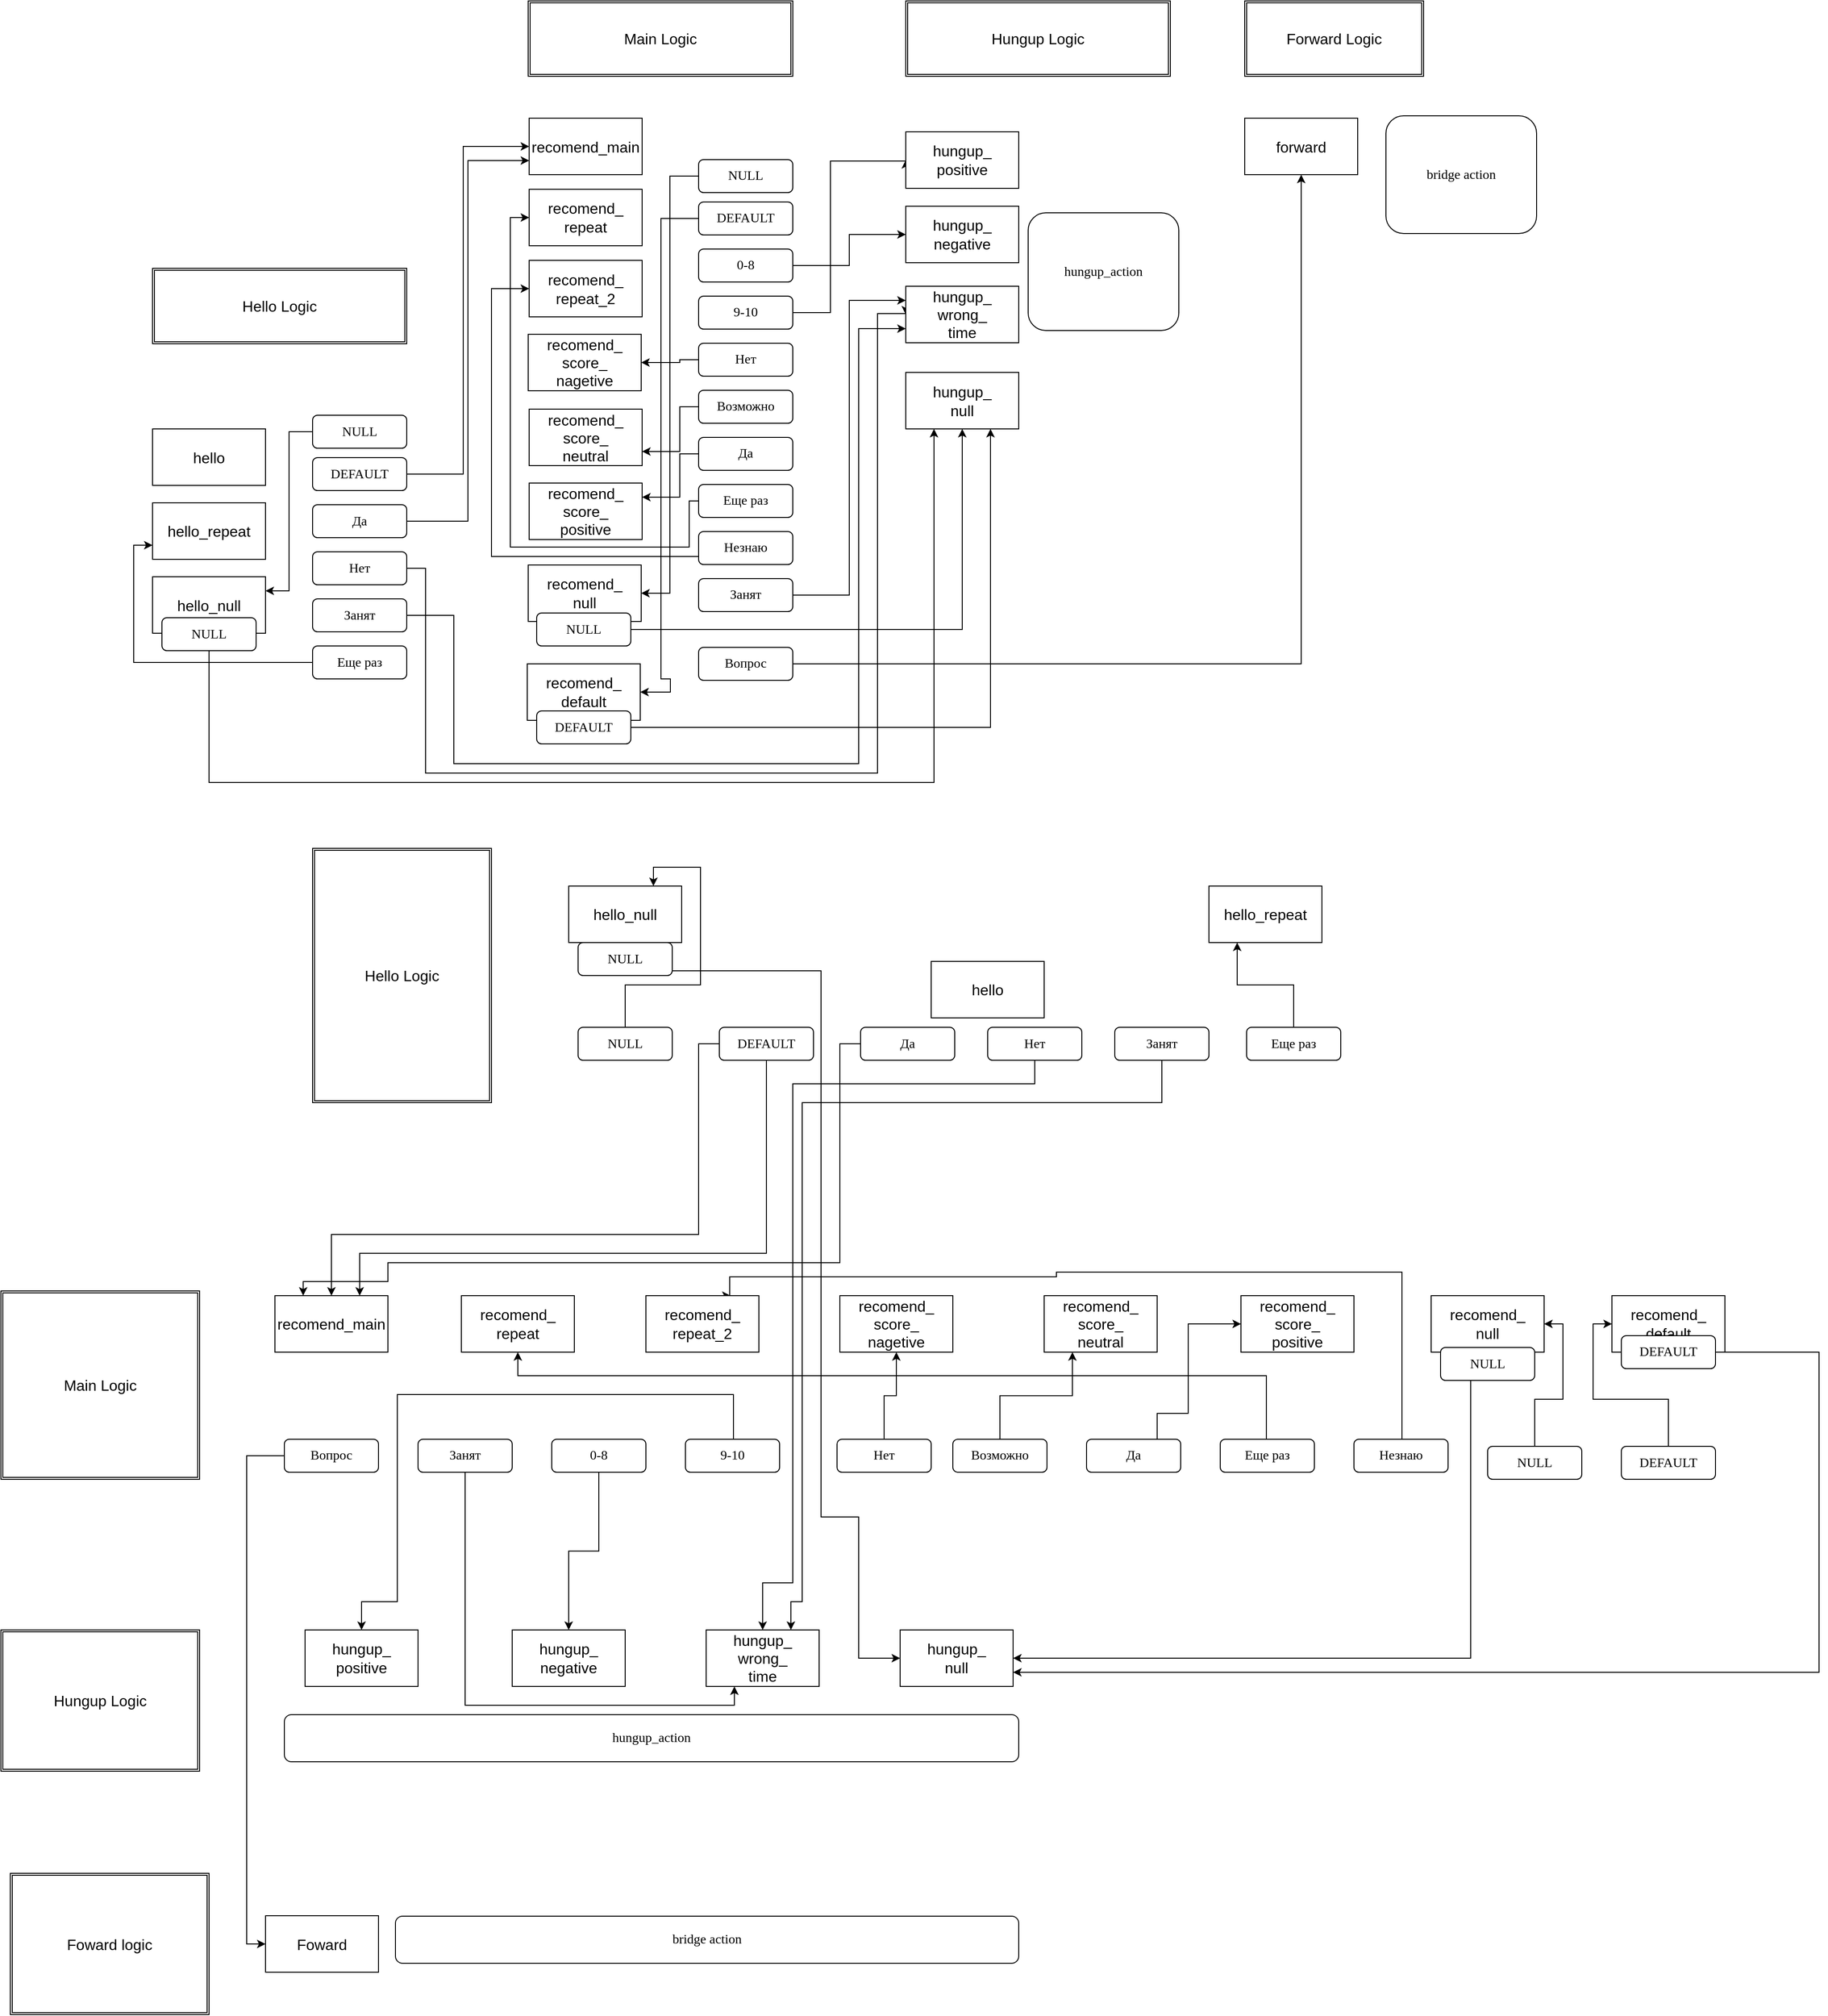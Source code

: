 <mxfile version="12.2.7" type="device" pages="1"><diagram name="Page-1" id="74e2e168-ea6b-b213-b513-2b3c1d86103e"><mxGraphModel dx="2031" dy="2719" grid="1" gridSize="10" guides="1" tooltips="1" connect="1" arrows="1" fold="1" page="1" pageScale="1" pageWidth="1100" pageHeight="850" background="#ffffff" math="0" shadow="0"><root><mxCell id="0"/><mxCell id="1" parent="0"/><mxCell id="jEgi8MQU51SQAzjIV6yo-262" style="edgeStyle=orthogonalEdgeStyle;rounded=0;orthogonalLoop=1;jettySize=auto;html=1;entryX=1;entryY=0.25;entryDx=0;entryDy=0;fontSize=16;" edge="1" parent="1" source="jEgi8MQU51SQAzjIV6yo-234" target="jEgi8MQU51SQAzjIV6yo-261"><mxGeometry relative="1" as="geometry"/></mxCell><mxCell id="jEgi8MQU51SQAzjIV6yo-234" value="&lt;font style=&quot;font-size: 14px&quot;&gt;NULL&lt;/font&gt;" style="rounded=1;whiteSpace=wrap;html=1;shadow=0;labelBackgroundColor=none;strokeWidth=1;fontFamily=Verdana;fontSize=8;align=center;" vertex="1" parent="1"><mxGeometry x="370" y="-1200" width="100" height="35" as="geometry"/></mxCell><mxCell id="jEgi8MQU51SQAzjIV6yo-281" style="edgeStyle=orthogonalEdgeStyle;rounded=0;orthogonalLoop=1;jettySize=auto;html=1;fontSize=16;entryX=0;entryY=0.75;entryDx=0;entryDy=0;" edge="1" parent="1" source="jEgi8MQU51SQAzjIV6yo-235" target="jEgi8MQU51SQAzjIV6yo-273"><mxGeometry relative="1" as="geometry"><mxPoint x="570" y="-1480" as="targetPoint"/></mxGeometry></mxCell><mxCell id="jEgi8MQU51SQAzjIV6yo-235" value="&lt;font style=&quot;font-size: 14px&quot;&gt;Да&lt;/font&gt;" style="rounded=1;whiteSpace=wrap;html=1;shadow=0;labelBackgroundColor=none;strokeWidth=1;fontFamily=Verdana;fontSize=8;align=center;" vertex="1" parent="1"><mxGeometry x="370" y="-1105" width="100" height="35" as="geometry"/></mxCell><mxCell id="jEgi8MQU51SQAzjIV6yo-293" style="edgeStyle=orthogonalEdgeStyle;rounded=0;orthogonalLoop=1;jettySize=auto;html=1;entryX=0;entryY=0.5;entryDx=0;entryDy=0;fontSize=16;exitX=1;exitY=0.5;exitDx=0;exitDy=0;" edge="1" parent="1" source="jEgi8MQU51SQAzjIV6yo-236" target="jEgi8MQU51SQAzjIV6yo-286"><mxGeometry relative="1" as="geometry"><Array as="points"><mxPoint x="490" y="-1038"/><mxPoint x="490" y="-820"/><mxPoint x="970" y="-820"/><mxPoint x="970" y="-1308"/></Array></mxGeometry></mxCell><mxCell id="jEgi8MQU51SQAzjIV6yo-236" value="&lt;font style=&quot;font-size: 14px&quot;&gt;Нет&lt;/font&gt;" style="rounded=1;whiteSpace=wrap;html=1;shadow=0;labelBackgroundColor=none;strokeWidth=1;fontFamily=Verdana;fontSize=8;align=center;" vertex="1" parent="1"><mxGeometry x="370" y="-1055" width="100" height="35" as="geometry"/></mxCell><mxCell id="jEgi8MQU51SQAzjIV6yo-295" style="edgeStyle=orthogonalEdgeStyle;rounded=0;orthogonalLoop=1;jettySize=auto;html=1;entryX=0;entryY=0.75;entryDx=0;entryDy=0;fontSize=16;exitX=1;exitY=0.5;exitDx=0;exitDy=0;" edge="1" parent="1" source="jEgi8MQU51SQAzjIV6yo-237" target="jEgi8MQU51SQAzjIV6yo-286"><mxGeometry relative="1" as="geometry"><Array as="points"><mxPoint x="520" y="-988"/><mxPoint x="520" y="-830"/><mxPoint x="950" y="-830"/><mxPoint x="950" y="-1292"/></Array></mxGeometry></mxCell><mxCell id="jEgi8MQU51SQAzjIV6yo-237" value="&lt;font style=&quot;font-size: 14px&quot;&gt;Занят&lt;/font&gt;" style="rounded=1;whiteSpace=wrap;html=1;shadow=0;labelBackgroundColor=none;strokeWidth=1;fontFamily=Verdana;fontSize=8;align=center;" vertex="1" parent="1"><mxGeometry x="370" y="-1005" width="100" height="35" as="geometry"/></mxCell><mxCell id="jEgi8MQU51SQAzjIV6yo-265" style="edgeStyle=orthogonalEdgeStyle;rounded=0;orthogonalLoop=1;jettySize=auto;html=1;entryX=0;entryY=0.75;entryDx=0;entryDy=0;fontSize=16;" edge="1" parent="1" source="jEgi8MQU51SQAzjIV6yo-238" target="jEgi8MQU51SQAzjIV6yo-260"><mxGeometry relative="1" as="geometry"/></mxCell><mxCell id="jEgi8MQU51SQAzjIV6yo-238" value="&lt;font style=&quot;font-size: 14px&quot;&gt;Еще раз&lt;/font&gt;" style="rounded=1;whiteSpace=wrap;html=1;shadow=0;labelBackgroundColor=none;strokeWidth=1;fontFamily=Verdana;fontSize=8;align=center;" vertex="1" parent="1"><mxGeometry x="370" y="-955" width="100" height="35" as="geometry"/></mxCell><mxCell id="jEgi8MQU51SQAzjIV6yo-280" style="edgeStyle=orthogonalEdgeStyle;rounded=0;orthogonalLoop=1;jettySize=auto;html=1;entryX=0;entryY=0.5;entryDx=0;entryDy=0;fontSize=16;" edge="1" parent="1" source="jEgi8MQU51SQAzjIV6yo-239" target="jEgi8MQU51SQAzjIV6yo-273"><mxGeometry relative="1" as="geometry"><Array as="points"><mxPoint x="530" y="-1138"/><mxPoint x="530" y="-1486"/></Array></mxGeometry></mxCell><mxCell id="jEgi8MQU51SQAzjIV6yo-239" value="&lt;font style=&quot;font-size: 14px&quot;&gt;DEFAULT&lt;/font&gt;" style="rounded=1;whiteSpace=wrap;html=1;shadow=0;labelBackgroundColor=none;strokeWidth=1;fontFamily=Verdana;fontSize=8;align=center;" vertex="1" parent="1"><mxGeometry x="370" y="-1155" width="100" height="35" as="geometry"/></mxCell><mxCell id="jEgi8MQU51SQAzjIV6yo-279" style="edgeStyle=orthogonalEdgeStyle;rounded=0;orthogonalLoop=1;jettySize=auto;html=1;entryX=1;entryY=0.5;entryDx=0;entryDy=0;fontSize=16;" edge="1" parent="1" source="jEgi8MQU51SQAzjIV6yo-240" target="jEgi8MQU51SQAzjIV6yo-269"><mxGeometry relative="1" as="geometry"/></mxCell><mxCell id="jEgi8MQU51SQAzjIV6yo-240" value="&lt;font style=&quot;font-size: 14px&quot;&gt;NULL&lt;/font&gt;" style="rounded=1;whiteSpace=wrap;html=1;shadow=0;labelBackgroundColor=none;strokeWidth=1;fontFamily=Verdana;fontSize=8;align=center;" vertex="1" parent="1"><mxGeometry x="780" y="-1471.5" width="100" height="35" as="geometry"/></mxCell><mxCell id="jEgi8MQU51SQAzjIV6yo-298" style="edgeStyle=orthogonalEdgeStyle;rounded=0;orthogonalLoop=1;jettySize=auto;html=1;entryX=1;entryY=0.5;entryDx=0;entryDy=0;fontSize=16;" edge="1" parent="1" source="jEgi8MQU51SQAzjIV6yo-241" target="jEgi8MQU51SQAzjIV6yo-275"><mxGeometry relative="1" as="geometry"><Array as="points"><mxPoint x="740" y="-1409"/><mxPoint x="740" y="-920"/><mxPoint x="750" y="-920"/><mxPoint x="750" y="-906"/></Array></mxGeometry></mxCell><mxCell id="jEgi8MQU51SQAzjIV6yo-241" value="&lt;font style=&quot;font-size: 14px&quot;&gt;DEFAULT&lt;/font&gt;" style="rounded=1;whiteSpace=wrap;html=1;shadow=0;labelBackgroundColor=none;strokeWidth=1;fontFamily=Verdana;fontSize=8;align=center;" vertex="1" parent="1"><mxGeometry x="780" y="-1426.5" width="100" height="35" as="geometry"/></mxCell><mxCell id="jEgi8MQU51SQAzjIV6yo-301" style="edgeStyle=orthogonalEdgeStyle;rounded=0;orthogonalLoop=1;jettySize=auto;html=1;entryX=0;entryY=0.5;entryDx=0;entryDy=0;fontSize=16;" edge="1" parent="1" source="jEgi8MQU51SQAzjIV6yo-242" target="jEgi8MQU51SQAzjIV6yo-285"><mxGeometry relative="1" as="geometry"/></mxCell><mxCell id="jEgi8MQU51SQAzjIV6yo-242" value="&lt;font style=&quot;font-size: 14px&quot;&gt;0-8&lt;/font&gt;" style="rounded=1;whiteSpace=wrap;html=1;shadow=0;labelBackgroundColor=none;strokeWidth=1;fontFamily=Verdana;fontSize=8;align=center;" vertex="1" parent="1"><mxGeometry x="780" y="-1376.5" width="100" height="35" as="geometry"/></mxCell><mxCell id="jEgi8MQU51SQAzjIV6yo-302" style="edgeStyle=orthogonalEdgeStyle;rounded=0;orthogonalLoop=1;jettySize=auto;html=1;entryX=0;entryY=0.5;entryDx=0;entryDy=0;fontSize=16;" edge="1" parent="1" source="jEgi8MQU51SQAzjIV6yo-243" target="jEgi8MQU51SQAzjIV6yo-284"><mxGeometry relative="1" as="geometry"><Array as="points"><mxPoint x="920" y="-1309"/><mxPoint x="920" y="-1470"/></Array></mxGeometry></mxCell><mxCell id="jEgi8MQU51SQAzjIV6yo-243" value="&lt;font style=&quot;font-size: 14px&quot;&gt;9-10&lt;/font&gt;" style="rounded=1;whiteSpace=wrap;html=1;shadow=0;labelBackgroundColor=none;strokeWidth=1;fontFamily=Verdana;fontSize=8;align=center;" vertex="1" parent="1"><mxGeometry x="780" y="-1326.5" width="100" height="35" as="geometry"/></mxCell><mxCell id="jEgi8MQU51SQAzjIV6yo-303" style="edgeStyle=orthogonalEdgeStyle;rounded=0;orthogonalLoop=1;jettySize=auto;html=1;entryX=1;entryY=0.5;entryDx=0;entryDy=0;fontSize=16;" edge="1" parent="1" source="jEgi8MQU51SQAzjIV6yo-244" target="jEgi8MQU51SQAzjIV6yo-266"><mxGeometry relative="1" as="geometry"><Array as="points"><mxPoint x="760" y="-1259"/><mxPoint x="760" y="-1256"/></Array></mxGeometry></mxCell><mxCell id="jEgi8MQU51SQAzjIV6yo-244" value="&lt;span style=&quot;font-size: 14px&quot;&gt;Нет&lt;/span&gt;" style="rounded=1;whiteSpace=wrap;html=1;shadow=0;labelBackgroundColor=none;strokeWidth=1;fontFamily=Verdana;fontSize=8;align=center;" vertex="1" parent="1"><mxGeometry x="780" y="-1276.5" width="100" height="35" as="geometry"/></mxCell><mxCell id="jEgi8MQU51SQAzjIV6yo-304" style="edgeStyle=orthogonalEdgeStyle;rounded=0;orthogonalLoop=1;jettySize=auto;html=1;entryX=1;entryY=0.75;entryDx=0;entryDy=0;fontSize=16;" edge="1" parent="1" source="jEgi8MQU51SQAzjIV6yo-245" target="jEgi8MQU51SQAzjIV6yo-267"><mxGeometry relative="1" as="geometry"><Array as="points"><mxPoint x="760" y="-1209"/><mxPoint x="760" y="-1162"/></Array></mxGeometry></mxCell><mxCell id="jEgi8MQU51SQAzjIV6yo-245" value="&lt;font style=&quot;font-size: 14px&quot;&gt;Возможно&lt;/font&gt;" style="rounded=1;whiteSpace=wrap;html=1;shadow=0;labelBackgroundColor=none;strokeWidth=1;fontFamily=Verdana;fontSize=8;align=center;" vertex="1" parent="1"><mxGeometry x="780" y="-1226.5" width="100" height="35" as="geometry"/></mxCell><mxCell id="jEgi8MQU51SQAzjIV6yo-305" style="edgeStyle=orthogonalEdgeStyle;rounded=0;orthogonalLoop=1;jettySize=auto;html=1;entryX=1;entryY=0.25;entryDx=0;entryDy=0;fontSize=16;" edge="1" parent="1" source="jEgi8MQU51SQAzjIV6yo-246" target="jEgi8MQU51SQAzjIV6yo-268"><mxGeometry relative="1" as="geometry"><Array as="points"><mxPoint x="760" y="-1159"/><mxPoint x="760" y="-1113"/></Array></mxGeometry></mxCell><mxCell id="jEgi8MQU51SQAzjIV6yo-246" value="&lt;span style=&quot;font-size: 14px&quot;&gt;Да&lt;/span&gt;" style="rounded=1;whiteSpace=wrap;html=1;shadow=0;labelBackgroundColor=none;strokeWidth=1;fontFamily=Verdana;fontSize=8;align=center;" vertex="1" parent="1"><mxGeometry x="780" y="-1176.5" width="100" height="35" as="geometry"/></mxCell><mxCell id="jEgi8MQU51SQAzjIV6yo-306" style="edgeStyle=orthogonalEdgeStyle;rounded=0;orthogonalLoop=1;jettySize=auto;html=1;entryX=0;entryY=0.5;entryDx=0;entryDy=0;fontSize=16;exitX=0;exitY=0.5;exitDx=0;exitDy=0;" edge="1" parent="1" source="jEgi8MQU51SQAzjIV6yo-247" target="jEgi8MQU51SQAzjIV6yo-272"><mxGeometry relative="1" as="geometry"><Array as="points"><mxPoint x="770" y="-1109"/><mxPoint x="770" y="-1060"/><mxPoint x="580" y="-1060"/><mxPoint x="580" y="-1410"/></Array></mxGeometry></mxCell><mxCell id="jEgi8MQU51SQAzjIV6yo-247" value="&lt;span style=&quot;font-size: 14px&quot;&gt;Еще раз&lt;/span&gt;" style="rounded=1;whiteSpace=wrap;html=1;shadow=0;labelBackgroundColor=none;strokeWidth=1;fontFamily=Verdana;fontSize=8;align=center;" vertex="1" parent="1"><mxGeometry x="780" y="-1126.5" width="100" height="35" as="geometry"/></mxCell><mxCell id="jEgi8MQU51SQAzjIV6yo-307" style="edgeStyle=orthogonalEdgeStyle;rounded=0;orthogonalLoop=1;jettySize=auto;html=1;entryX=0;entryY=0.5;entryDx=0;entryDy=0;fontSize=16;" edge="1" parent="1" source="jEgi8MQU51SQAzjIV6yo-248" target="jEgi8MQU51SQAzjIV6yo-271"><mxGeometry relative="1" as="geometry"><Array as="points"><mxPoint x="560" y="-1050"/><mxPoint x="560" y="-1335"/></Array></mxGeometry></mxCell><mxCell id="jEgi8MQU51SQAzjIV6yo-248" value="&lt;font style=&quot;font-size: 14px&quot;&gt;Незнаю&lt;/font&gt;" style="rounded=1;whiteSpace=wrap;html=1;shadow=0;labelBackgroundColor=none;strokeWidth=1;fontFamily=Verdana;fontSize=8;align=center;" vertex="1" parent="1"><mxGeometry x="780" y="-1076.5" width="100" height="35" as="geometry"/></mxCell><mxCell id="jEgi8MQU51SQAzjIV6yo-308" style="edgeStyle=orthogonalEdgeStyle;rounded=0;orthogonalLoop=1;jettySize=auto;html=1;entryX=0;entryY=0.25;entryDx=0;entryDy=0;fontSize=16;" edge="1" parent="1" source="jEgi8MQU51SQAzjIV6yo-249" target="jEgi8MQU51SQAzjIV6yo-286"><mxGeometry relative="1" as="geometry"><Array as="points"><mxPoint x="940" y="-1009"/><mxPoint x="940" y="-1322"/></Array></mxGeometry></mxCell><mxCell id="jEgi8MQU51SQAzjIV6yo-249" value="&lt;font style=&quot;font-size: 14px&quot;&gt;Занят&lt;/font&gt;" style="rounded=1;whiteSpace=wrap;html=1;shadow=0;labelBackgroundColor=none;strokeWidth=1;fontFamily=Verdana;fontSize=8;align=center;" vertex="1" parent="1"><mxGeometry x="780" y="-1026.5" width="100" height="35" as="geometry"/></mxCell><mxCell id="jEgi8MQU51SQAzjIV6yo-309" style="edgeStyle=orthogonalEdgeStyle;rounded=0;orthogonalLoop=1;jettySize=auto;html=1;entryX=0.5;entryY=1;entryDx=0;entryDy=0;fontSize=16;" edge="1" parent="1" source="jEgi8MQU51SQAzjIV6yo-250" target="jEgi8MQU51SQAzjIV6yo-289"><mxGeometry relative="1" as="geometry"/></mxCell><mxCell id="jEgi8MQU51SQAzjIV6yo-250" value="&lt;font style=&quot;font-size: 14px&quot;&gt;Вопрос&lt;/font&gt;" style="rounded=1;whiteSpace=wrap;html=1;shadow=0;labelBackgroundColor=none;strokeWidth=1;fontFamily=Verdana;fontSize=8;align=center;" vertex="1" parent="1"><mxGeometry x="780" y="-953.5" width="100" height="35" as="geometry"/></mxCell><mxCell id="jEgi8MQU51SQAzjIV6yo-258" value="Hello Logic" style="shape=ext;double=1;rounded=0;whiteSpace=wrap;html=1;fontSize=16;" vertex="1" parent="1"><mxGeometry x="200" y="-1356" width="270" height="80" as="geometry"/></mxCell><mxCell id="jEgi8MQU51SQAzjIV6yo-259" value="hello" style="rounded=0;whiteSpace=wrap;html=1;fontSize=16;" vertex="1" parent="1"><mxGeometry x="200" y="-1185.5" width="120" height="60" as="geometry"/></mxCell><mxCell id="jEgi8MQU51SQAzjIV6yo-260" value="hello_repeat" style="rounded=0;whiteSpace=wrap;html=1;fontSize=16;" vertex="1" parent="1"><mxGeometry x="200" y="-1107" width="120" height="60" as="geometry"/></mxCell><mxCell id="jEgi8MQU51SQAzjIV6yo-261" value="hello_null" style="rounded=0;whiteSpace=wrap;html=1;fontSize=16;" vertex="1" parent="1"><mxGeometry x="200" y="-1028.5" width="120" height="60" as="geometry"/></mxCell><mxCell id="jEgi8MQU51SQAzjIV6yo-266" value="recomend_&lt;br&gt;score_&lt;br&gt;nagetive" style="rounded=0;whiteSpace=wrap;html=1;fontSize=16;" vertex="1" parent="1"><mxGeometry x="599" y="-1286" width="120" height="60" as="geometry"/></mxCell><mxCell id="jEgi8MQU51SQAzjIV6yo-267" value="recomend_&lt;br&gt;score_&lt;br&gt;neutral" style="rounded=0;whiteSpace=wrap;html=1;fontSize=16;" vertex="1" parent="1"><mxGeometry x="600" y="-1206.5" width="120" height="60" as="geometry"/></mxCell><mxCell id="jEgi8MQU51SQAzjIV6yo-268" value="recomend_&lt;br&gt;score_&lt;br&gt;positive" style="rounded=0;whiteSpace=wrap;html=1;fontSize=16;" vertex="1" parent="1"><mxGeometry x="600" y="-1128" width="120" height="60" as="geometry"/></mxCell><mxCell id="jEgi8MQU51SQAzjIV6yo-269" value="recomend_&lt;br&gt;null" style="rounded=0;whiteSpace=wrap;html=1;fontSize=16;" vertex="1" parent="1"><mxGeometry x="599" y="-1041" width="120" height="60" as="geometry"/></mxCell><mxCell id="jEgi8MQU51SQAzjIV6yo-271" value="recomend_&lt;br&gt;repeat_2&lt;br&gt;" style="rounded=0;whiteSpace=wrap;html=1;fontSize=16;" vertex="1" parent="1"><mxGeometry x="600" y="-1364.5" width="120" height="60" as="geometry"/></mxCell><mxCell id="jEgi8MQU51SQAzjIV6yo-272" value="recomend_&lt;br&gt;repeat" style="rounded=0;whiteSpace=wrap;html=1;fontSize=16;" vertex="1" parent="1"><mxGeometry x="600" y="-1440" width="120" height="60" as="geometry"/></mxCell><mxCell id="jEgi8MQU51SQAzjIV6yo-273" value="recomend_main" style="rounded=0;whiteSpace=wrap;html=1;fontSize=16;" vertex="1" parent="1"><mxGeometry x="600" y="-1515.5" width="120" height="60" as="geometry"/></mxCell><mxCell id="jEgi8MQU51SQAzjIV6yo-275" value="recomend_&lt;br&gt;default" style="rounded=0;whiteSpace=wrap;html=1;fontSize=16;" vertex="1" parent="1"><mxGeometry x="598" y="-936" width="120" height="60" as="geometry"/></mxCell><mxCell id="jEgi8MQU51SQAzjIV6yo-276" value="Main Logic" style="shape=ext;double=1;rounded=0;whiteSpace=wrap;html=1;fontSize=16;" vertex="1" parent="1"><mxGeometry x="599" y="-1640" width="281" height="80" as="geometry"/></mxCell><mxCell id="jEgi8MQU51SQAzjIV6yo-292" style="edgeStyle=orthogonalEdgeStyle;rounded=0;orthogonalLoop=1;jettySize=auto;html=1;entryX=0.25;entryY=1;entryDx=0;entryDy=0;fontSize=16;" edge="1" parent="1" source="jEgi8MQU51SQAzjIV6yo-277" target="jEgi8MQU51SQAzjIV6yo-287"><mxGeometry relative="1" as="geometry"><Array as="points"><mxPoint x="260" y="-810"/><mxPoint x="1030" y="-810"/></Array></mxGeometry></mxCell><mxCell id="jEgi8MQU51SQAzjIV6yo-277" value="&lt;font style=&quot;font-size: 14px&quot;&gt;NULL&lt;/font&gt;" style="rounded=1;whiteSpace=wrap;html=1;shadow=0;labelBackgroundColor=none;strokeWidth=1;fontFamily=Verdana;fontSize=8;align=center;" vertex="1" parent="1"><mxGeometry x="210" y="-985" width="100" height="35" as="geometry"/></mxCell><mxCell id="jEgi8MQU51SQAzjIV6yo-283" value="Hungup Logic" style="shape=ext;double=1;rounded=0;whiteSpace=wrap;html=1;fontSize=16;" vertex="1" parent="1"><mxGeometry x="1000" y="-1640" width="281" height="80" as="geometry"/></mxCell><mxCell id="jEgi8MQU51SQAzjIV6yo-284" value="hungup_&lt;br&gt;positive" style="rounded=0;whiteSpace=wrap;html=1;fontSize=16;" vertex="1" parent="1"><mxGeometry x="1000" y="-1501" width="120" height="60" as="geometry"/></mxCell><mxCell id="jEgi8MQU51SQAzjIV6yo-285" value="hungup_&lt;br&gt;negative" style="rounded=0;whiteSpace=wrap;html=1;fontSize=16;" vertex="1" parent="1"><mxGeometry x="1000" y="-1422" width="120" height="60" as="geometry"/></mxCell><mxCell id="jEgi8MQU51SQAzjIV6yo-286" value="hungup_&lt;br&gt;wrong_&lt;br&gt;time" style="rounded=0;whiteSpace=wrap;html=1;fontSize=16;" vertex="1" parent="1"><mxGeometry x="1000" y="-1337" width="120" height="60" as="geometry"/></mxCell><mxCell id="jEgi8MQU51SQAzjIV6yo-287" value="hungup_&lt;br&gt;null" style="rounded=0;whiteSpace=wrap;html=1;fontSize=16;" vertex="1" parent="1"><mxGeometry x="1000" y="-1245.5" width="120" height="60" as="geometry"/></mxCell><mxCell id="jEgi8MQU51SQAzjIV6yo-288" value="Forward Logic" style="shape=ext;double=1;rounded=0;whiteSpace=wrap;html=1;fontSize=16;" vertex="1" parent="1"><mxGeometry x="1360" y="-1640" width="190" height="80" as="geometry"/></mxCell><mxCell id="jEgi8MQU51SQAzjIV6yo-289" value="forward" style="rounded=0;whiteSpace=wrap;html=1;fontSize=16;" vertex="1" parent="1"><mxGeometry x="1360" y="-1515.5" width="120" height="60" as="geometry"/></mxCell><mxCell id="jEgi8MQU51SQAzjIV6yo-290" value="&lt;span style=&quot;font-size: 14px&quot;&gt;hungup_action&lt;/span&gt;" style="rounded=1;whiteSpace=wrap;html=1;shadow=0;labelBackgroundColor=none;strokeWidth=1;fontFamily=Verdana;fontSize=8;align=center;" vertex="1" parent="1"><mxGeometry x="1130" y="-1415" width="160" height="125" as="geometry"/></mxCell><mxCell id="jEgi8MQU51SQAzjIV6yo-291" value="&lt;span style=&quot;font-size: 14px&quot;&gt;bridge action&lt;/span&gt;" style="rounded=1;whiteSpace=wrap;html=1;shadow=0;labelBackgroundColor=none;strokeWidth=1;fontFamily=Verdana;fontSize=8;align=center;" vertex="1" parent="1"><mxGeometry x="1510" y="-1518" width="160" height="125" as="geometry"/></mxCell><mxCell id="jEgi8MQU51SQAzjIV6yo-297" style="edgeStyle=orthogonalEdgeStyle;rounded=0;orthogonalLoop=1;jettySize=auto;html=1;entryX=0.5;entryY=1;entryDx=0;entryDy=0;fontSize=16;" edge="1" parent="1" source="jEgi8MQU51SQAzjIV6yo-296" target="jEgi8MQU51SQAzjIV6yo-287"><mxGeometry relative="1" as="geometry"/></mxCell><mxCell id="jEgi8MQU51SQAzjIV6yo-296" value="&lt;font style=&quot;font-size: 14px&quot;&gt;NULL&lt;/font&gt;" style="rounded=1;whiteSpace=wrap;html=1;shadow=0;labelBackgroundColor=none;strokeWidth=1;fontFamily=Verdana;fontSize=8;align=center;" vertex="1" parent="1"><mxGeometry x="608" y="-990" width="100" height="35" as="geometry"/></mxCell><mxCell id="jEgi8MQU51SQAzjIV6yo-300" style="edgeStyle=orthogonalEdgeStyle;rounded=0;orthogonalLoop=1;jettySize=auto;html=1;entryX=0.75;entryY=1;entryDx=0;entryDy=0;fontSize=16;" edge="1" parent="1" source="jEgi8MQU51SQAzjIV6yo-299" target="jEgi8MQU51SQAzjIV6yo-287"><mxGeometry relative="1" as="geometry"/></mxCell><mxCell id="jEgi8MQU51SQAzjIV6yo-299" value="&lt;font style=&quot;font-size: 14px&quot;&gt;DEFAULT&lt;/font&gt;" style="rounded=1;whiteSpace=wrap;html=1;shadow=0;labelBackgroundColor=none;strokeWidth=1;fontFamily=Verdana;fontSize=8;align=center;" vertex="1" parent="1"><mxGeometry x="608" y="-886" width="100" height="35" as="geometry"/></mxCell><mxCell id="jEgi8MQU51SQAzjIV6yo-310" value="Hello Logic" style="shape=ext;double=1;rounded=0;whiteSpace=wrap;html=1;fontSize=16;" vertex="1" parent="1"><mxGeometry x="370" y="-740" width="190" height="270" as="geometry"/></mxCell><mxCell id="jEgi8MQU51SQAzjIV6yo-337" style="edgeStyle=orthogonalEdgeStyle;rounded=0;orthogonalLoop=1;jettySize=auto;html=1;entryX=0.75;entryY=0;entryDx=0;entryDy=0;fontSize=16;" edge="1" parent="1" source="jEgi8MQU51SQAzjIV6yo-311" target="jEgi8MQU51SQAzjIV6yo-321"><mxGeometry relative="1" as="geometry"/></mxCell><mxCell id="jEgi8MQU51SQAzjIV6yo-311" value="&lt;font style=&quot;font-size: 14px&quot;&gt;NULL&lt;/font&gt;" style="rounded=1;whiteSpace=wrap;html=1;shadow=0;labelBackgroundColor=none;strokeWidth=1;fontFamily=Verdana;fontSize=8;align=center;" vertex="1" parent="1"><mxGeometry x="652" y="-550" width="100" height="35" as="geometry"/></mxCell><mxCell id="jEgi8MQU51SQAzjIV6yo-358" style="edgeStyle=orthogonalEdgeStyle;rounded=0;orthogonalLoop=1;jettySize=auto;html=1;entryX=0.25;entryY=0;entryDx=0;entryDy=0;fontSize=16;" edge="1" parent="1" source="jEgi8MQU51SQAzjIV6yo-312" target="jEgi8MQU51SQAzjIV6yo-344"><mxGeometry relative="1" as="geometry"><Array as="points"><mxPoint x="930" y="-533"/><mxPoint x="930" y="-300"/><mxPoint x="450" y="-300"/><mxPoint x="450" y="-280"/><mxPoint x="360" y="-280"/></Array></mxGeometry></mxCell><mxCell id="jEgi8MQU51SQAzjIV6yo-312" value="&lt;font style=&quot;font-size: 14px&quot;&gt;Да&lt;/font&gt;" style="rounded=1;whiteSpace=wrap;html=1;shadow=0;labelBackgroundColor=none;strokeWidth=1;fontFamily=Verdana;fontSize=8;align=center;" vertex="1" parent="1"><mxGeometry x="952" y="-550" width="100" height="35" as="geometry"/></mxCell><mxCell id="jEgi8MQU51SQAzjIV6yo-359" style="edgeStyle=orthogonalEdgeStyle;rounded=0;orthogonalLoop=1;jettySize=auto;html=1;entryX=0.5;entryY=0;entryDx=0;entryDy=0;fontSize=16;" edge="1" parent="1" source="jEgi8MQU51SQAzjIV6yo-313" target="jEgi8MQU51SQAzjIV6yo-354"><mxGeometry relative="1" as="geometry"><Array as="points"><mxPoint x="1137" y="-490"/><mxPoint x="880" y="-490"/><mxPoint x="880" y="40"/><mxPoint x="848" y="40"/></Array></mxGeometry></mxCell><mxCell id="jEgi8MQU51SQAzjIV6yo-313" value="&lt;font style=&quot;font-size: 14px&quot;&gt;Нет&lt;/font&gt;" style="rounded=1;whiteSpace=wrap;html=1;shadow=0;labelBackgroundColor=none;strokeWidth=1;fontFamily=Verdana;fontSize=8;align=center;" vertex="1" parent="1"><mxGeometry x="1087" y="-550" width="100" height="35" as="geometry"/></mxCell><mxCell id="jEgi8MQU51SQAzjIV6yo-360" style="edgeStyle=orthogonalEdgeStyle;rounded=0;orthogonalLoop=1;jettySize=auto;html=1;entryX=0.75;entryY=0;entryDx=0;entryDy=0;fontSize=16;" edge="1" parent="1" source="jEgi8MQU51SQAzjIV6yo-314" target="jEgi8MQU51SQAzjIV6yo-354"><mxGeometry relative="1" as="geometry"><Array as="points"><mxPoint x="1272" y="-470"/><mxPoint x="890" y="-470"/><mxPoint x="890" y="60"/><mxPoint x="878" y="60"/></Array></mxGeometry></mxCell><mxCell id="jEgi8MQU51SQAzjIV6yo-314" value="&lt;font style=&quot;font-size: 14px&quot;&gt;Занят&lt;/font&gt;" style="rounded=1;whiteSpace=wrap;html=1;shadow=0;labelBackgroundColor=none;strokeWidth=1;fontFamily=Verdana;fontSize=8;align=center;" vertex="1" parent="1"><mxGeometry x="1222" y="-550" width="100" height="35" as="geometry"/></mxCell><mxCell id="jEgi8MQU51SQAzjIV6yo-361" style="edgeStyle=orthogonalEdgeStyle;rounded=0;orthogonalLoop=1;jettySize=auto;html=1;entryX=0.25;entryY=1;entryDx=0;entryDy=0;fontSize=16;" edge="1" parent="1" source="jEgi8MQU51SQAzjIV6yo-315" target="jEgi8MQU51SQAzjIV6yo-320"><mxGeometry relative="1" as="geometry"/></mxCell><mxCell id="jEgi8MQU51SQAzjIV6yo-315" value="&lt;font style=&quot;font-size: 14px&quot;&gt;Еще раз&lt;/font&gt;" style="rounded=1;whiteSpace=wrap;html=1;shadow=0;labelBackgroundColor=none;strokeWidth=1;fontFamily=Verdana;fontSize=8;align=center;" vertex="1" parent="1"><mxGeometry x="1362" y="-550" width="100" height="35" as="geometry"/></mxCell><mxCell id="jEgi8MQU51SQAzjIV6yo-349" style="edgeStyle=orthogonalEdgeStyle;rounded=0;orthogonalLoop=1;jettySize=auto;html=1;entryX=0.5;entryY=0;entryDx=0;entryDy=0;fontSize=16;" edge="1" parent="1" source="jEgi8MQU51SQAzjIV6yo-316" target="jEgi8MQU51SQAzjIV6yo-344"><mxGeometry relative="1" as="geometry"><Array as="points"><mxPoint x="780" y="-533"/><mxPoint x="780" y="-330"/><mxPoint x="390" y="-330"/></Array></mxGeometry></mxCell><mxCell id="jEgi8MQU51SQAzjIV6yo-350" style="edgeStyle=orthogonalEdgeStyle;rounded=0;orthogonalLoop=1;jettySize=auto;html=1;entryX=0.75;entryY=0;entryDx=0;entryDy=0;fontSize=16;" edge="1" parent="1" source="jEgi8MQU51SQAzjIV6yo-316" target="jEgi8MQU51SQAzjIV6yo-344"><mxGeometry relative="1" as="geometry"><Array as="points"><mxPoint x="852" y="-310"/><mxPoint x="420" y="-310"/></Array></mxGeometry></mxCell><mxCell id="jEgi8MQU51SQAzjIV6yo-316" value="&lt;font style=&quot;font-size: 14px&quot;&gt;DEFAULT&lt;/font&gt;" style="rounded=1;whiteSpace=wrap;html=1;shadow=0;labelBackgroundColor=none;strokeWidth=1;fontFamily=Verdana;fontSize=8;align=center;" vertex="1" parent="1"><mxGeometry x="802" y="-550" width="100" height="35" as="geometry"/></mxCell><mxCell id="jEgi8MQU51SQAzjIV6yo-319" value="hello" style="rounded=0;whiteSpace=wrap;html=1;fontSize=16;" vertex="1" parent="1"><mxGeometry x="1027" y="-620" width="120" height="60" as="geometry"/></mxCell><mxCell id="jEgi8MQU51SQAzjIV6yo-320" value="hello_repeat" style="rounded=0;whiteSpace=wrap;html=1;fontSize=16;" vertex="1" parent="1"><mxGeometry x="1322" y="-700" width="120" height="60" as="geometry"/></mxCell><mxCell id="jEgi8MQU51SQAzjIV6yo-321" value="hello_null" style="rounded=0;whiteSpace=wrap;html=1;fontSize=16;" vertex="1" parent="1"><mxGeometry x="642" y="-700" width="120" height="60" as="geometry"/></mxCell><mxCell id="jEgi8MQU51SQAzjIV6yo-357" style="edgeStyle=orthogonalEdgeStyle;rounded=0;orthogonalLoop=1;jettySize=auto;html=1;fontSize=16;" edge="1" parent="1" source="jEgi8MQU51SQAzjIV6yo-322" target="jEgi8MQU51SQAzjIV6yo-355"><mxGeometry relative="1" as="geometry"><Array as="points"><mxPoint x="910" y="-610"/><mxPoint x="910" y="-30"/><mxPoint x="950" y="-30"/><mxPoint x="950" y="120"/></Array></mxGeometry></mxCell><mxCell id="jEgi8MQU51SQAzjIV6yo-322" value="&lt;font style=&quot;font-size: 14px&quot;&gt;NULL&lt;/font&gt;" style="rounded=1;whiteSpace=wrap;html=1;shadow=0;labelBackgroundColor=none;strokeWidth=1;fontFamily=Verdana;fontSize=8;align=center;" vertex="1" parent="1"><mxGeometry x="652" y="-640" width="100" height="35" as="geometry"/></mxCell><mxCell id="jEgi8MQU51SQAzjIV6yo-374" style="edgeStyle=orthogonalEdgeStyle;rounded=0;orthogonalLoop=1;jettySize=auto;html=1;entryX=0;entryY=0.5;entryDx=0;entryDy=0;fontSize=16;" edge="1" parent="1" source="jEgi8MQU51SQAzjIV6yo-324" target="jEgi8MQU51SQAzjIV6yo-345"><mxGeometry relative="1" as="geometry"/></mxCell><mxCell id="jEgi8MQU51SQAzjIV6yo-324" value="&lt;font style=&quot;font-size: 14px&quot;&gt;DEFAULT&lt;/font&gt;" style="rounded=1;whiteSpace=wrap;html=1;shadow=0;labelBackgroundColor=none;strokeWidth=1;fontFamily=Verdana;fontSize=8;align=center;" vertex="1" parent="1"><mxGeometry x="1760" y="-105" width="100" height="35" as="geometry"/></mxCell><mxCell id="jEgi8MQU51SQAzjIV6yo-379" style="edgeStyle=orthogonalEdgeStyle;rounded=0;orthogonalLoop=1;jettySize=auto;html=1;fontSize=16;" edge="1" parent="1" source="jEgi8MQU51SQAzjIV6yo-325" target="jEgi8MQU51SQAzjIV6yo-353"><mxGeometry relative="1" as="geometry"/></mxCell><mxCell id="jEgi8MQU51SQAzjIV6yo-325" value="&lt;font style=&quot;font-size: 14px&quot;&gt;0-8&lt;/font&gt;" style="rounded=1;whiteSpace=wrap;html=1;shadow=0;labelBackgroundColor=none;strokeWidth=1;fontFamily=Verdana;fontSize=8;align=center;" vertex="1" parent="1"><mxGeometry x="624" y="-112.5" width="100" height="35" as="geometry"/></mxCell><mxCell id="jEgi8MQU51SQAzjIV6yo-380" style="edgeStyle=orthogonalEdgeStyle;rounded=0;orthogonalLoop=1;jettySize=auto;html=1;entryX=0.5;entryY=0;entryDx=0;entryDy=0;fontSize=16;" edge="1" parent="1" source="jEgi8MQU51SQAzjIV6yo-326" target="jEgi8MQU51SQAzjIV6yo-352"><mxGeometry relative="1" as="geometry"><Array as="points"><mxPoint x="817" y="-160"/><mxPoint x="460" y="-160"/><mxPoint x="460" y="60"/><mxPoint x="422" y="60"/></Array></mxGeometry></mxCell><mxCell id="jEgi8MQU51SQAzjIV6yo-326" value="&lt;font style=&quot;font-size: 14px&quot;&gt;9-10&lt;/font&gt;" style="rounded=1;whiteSpace=wrap;html=1;shadow=0;labelBackgroundColor=none;strokeWidth=1;fontFamily=Verdana;fontSize=8;align=center;" vertex="1" parent="1"><mxGeometry x="766" y="-112.5" width="100" height="35" as="geometry"/></mxCell><mxCell id="jEgi8MQU51SQAzjIV6yo-384" style="edgeStyle=orthogonalEdgeStyle;rounded=0;orthogonalLoop=1;jettySize=auto;html=1;entryX=0.5;entryY=1;entryDx=0;entryDy=0;fontSize=16;" edge="1" parent="1" source="jEgi8MQU51SQAzjIV6yo-327" target="jEgi8MQU51SQAzjIV6yo-338"><mxGeometry relative="1" as="geometry"/></mxCell><mxCell id="jEgi8MQU51SQAzjIV6yo-327" value="&lt;span style=&quot;font-size: 14px&quot;&gt;Нет&lt;/span&gt;" style="rounded=1;whiteSpace=wrap;html=1;shadow=0;labelBackgroundColor=none;strokeWidth=1;fontFamily=Verdana;fontSize=8;align=center;" vertex="1" parent="1"><mxGeometry x="927" y="-112.5" width="100" height="35" as="geometry"/></mxCell><mxCell id="jEgi8MQU51SQAzjIV6yo-383" style="edgeStyle=orthogonalEdgeStyle;rounded=0;orthogonalLoop=1;jettySize=auto;html=1;entryX=0.25;entryY=1;entryDx=0;entryDy=0;fontSize=16;" edge="1" parent="1" source="jEgi8MQU51SQAzjIV6yo-328" target="jEgi8MQU51SQAzjIV6yo-339"><mxGeometry relative="1" as="geometry"/></mxCell><mxCell id="jEgi8MQU51SQAzjIV6yo-328" value="&lt;font style=&quot;font-size: 14px&quot;&gt;Возможно&lt;/font&gt;" style="rounded=1;whiteSpace=wrap;html=1;shadow=0;labelBackgroundColor=none;strokeWidth=1;fontFamily=Verdana;fontSize=8;align=center;" vertex="1" parent="1"><mxGeometry x="1050" y="-112.5" width="100" height="35" as="geometry"/></mxCell><mxCell id="jEgi8MQU51SQAzjIV6yo-385" style="edgeStyle=orthogonalEdgeStyle;rounded=0;orthogonalLoop=1;jettySize=auto;html=1;entryX=0;entryY=0.5;entryDx=0;entryDy=0;fontSize=16;exitX=0.75;exitY=0;exitDx=0;exitDy=0;" edge="1" parent="1" source="jEgi8MQU51SQAzjIV6yo-329" target="jEgi8MQU51SQAzjIV6yo-340"><mxGeometry relative="1" as="geometry"><Array as="points"><mxPoint x="1267" y="-140"/><mxPoint x="1300" y="-140"/><mxPoint x="1300" y="-235"/></Array></mxGeometry></mxCell><mxCell id="jEgi8MQU51SQAzjIV6yo-329" value="&lt;span style=&quot;font-size: 14px&quot;&gt;Да&lt;/span&gt;" style="rounded=1;whiteSpace=wrap;html=1;shadow=0;labelBackgroundColor=none;strokeWidth=1;fontFamily=Verdana;fontSize=8;align=center;" vertex="1" parent="1"><mxGeometry x="1192" y="-112.5" width="100" height="35" as="geometry"/></mxCell><mxCell id="jEgi8MQU51SQAzjIV6yo-386" style="edgeStyle=orthogonalEdgeStyle;rounded=0;orthogonalLoop=1;jettySize=auto;html=1;entryX=0.5;entryY=1;entryDx=0;entryDy=0;fontSize=16;" edge="1" parent="1" source="jEgi8MQU51SQAzjIV6yo-330" target="jEgi8MQU51SQAzjIV6yo-343"><mxGeometry relative="1" as="geometry"><Array as="points"><mxPoint x="1383" y="-180"/><mxPoint x="588" y="-180"/></Array></mxGeometry></mxCell><mxCell id="jEgi8MQU51SQAzjIV6yo-330" value="&lt;span style=&quot;font-size: 14px&quot;&gt;Еще раз&lt;/span&gt;" style="rounded=1;whiteSpace=wrap;html=1;shadow=0;labelBackgroundColor=none;strokeWidth=1;fontFamily=Verdana;fontSize=8;align=center;" vertex="1" parent="1"><mxGeometry x="1334" y="-112.5" width="100" height="35" as="geometry"/></mxCell><mxCell id="jEgi8MQU51SQAzjIV6yo-387" style="edgeStyle=orthogonalEdgeStyle;rounded=0;orthogonalLoop=1;jettySize=auto;html=1;entryX=0.75;entryY=0;entryDx=0;entryDy=0;fontSize=16;" edge="1" parent="1" source="jEgi8MQU51SQAzjIV6yo-331" target="jEgi8MQU51SQAzjIV6yo-342"><mxGeometry relative="1" as="geometry"><Array as="points"><mxPoint x="1527" y="-290"/><mxPoint x="1160" y="-290"/><mxPoint x="1160" y="-285"/><mxPoint x="813" y="-285"/></Array></mxGeometry></mxCell><mxCell id="jEgi8MQU51SQAzjIV6yo-331" value="&lt;font style=&quot;font-size: 14px&quot;&gt;Незнаю&lt;/font&gt;" style="rounded=1;whiteSpace=wrap;html=1;shadow=0;labelBackgroundColor=none;strokeWidth=1;fontFamily=Verdana;fontSize=8;align=center;" vertex="1" parent="1"><mxGeometry x="1476" y="-112.5" width="100" height="35" as="geometry"/></mxCell><mxCell id="jEgi8MQU51SQAzjIV6yo-381" style="edgeStyle=orthogonalEdgeStyle;rounded=0;orthogonalLoop=1;jettySize=auto;html=1;entryX=0.25;entryY=1;entryDx=0;entryDy=0;fontSize=16;" edge="1" parent="1" source="jEgi8MQU51SQAzjIV6yo-332" target="jEgi8MQU51SQAzjIV6yo-354"><mxGeometry relative="1" as="geometry"><Array as="points"><mxPoint x="532" y="170"/><mxPoint x="818" y="170"/></Array></mxGeometry></mxCell><mxCell id="jEgi8MQU51SQAzjIV6yo-332" value="&lt;font style=&quot;font-size: 14px&quot;&gt;Занят&lt;/font&gt;" style="rounded=1;whiteSpace=wrap;html=1;shadow=0;labelBackgroundColor=none;strokeWidth=1;fontFamily=Verdana;fontSize=8;align=center;" vertex="1" parent="1"><mxGeometry x="482" y="-112.5" width="100" height="35" as="geometry"/></mxCell><mxCell id="jEgi8MQU51SQAzjIV6yo-378" style="edgeStyle=orthogonalEdgeStyle;rounded=0;orthogonalLoop=1;jettySize=auto;html=1;entryX=0;entryY=0.5;entryDx=0;entryDy=0;fontSize=16;" edge="1" parent="1" source="jEgi8MQU51SQAzjIV6yo-333" target="jEgi8MQU51SQAzjIV6yo-377"><mxGeometry relative="1" as="geometry"><Array as="points"><mxPoint x="300" y="-95"/><mxPoint x="300" y="424"/></Array></mxGeometry></mxCell><mxCell id="jEgi8MQU51SQAzjIV6yo-333" value="&lt;font style=&quot;font-size: 14px&quot;&gt;Вопрос&lt;/font&gt;" style="rounded=1;whiteSpace=wrap;html=1;shadow=0;labelBackgroundColor=none;strokeWidth=1;fontFamily=Verdana;fontSize=8;align=center;" vertex="1" parent="1"><mxGeometry x="340" y="-112.5" width="100" height="35" as="geometry"/></mxCell><mxCell id="jEgi8MQU51SQAzjIV6yo-334" value="Main Logic" style="shape=ext;double=1;rounded=0;whiteSpace=wrap;html=1;fontSize=16;" vertex="1" parent="1"><mxGeometry x="39" y="-270" width="211" height="200" as="geometry"/></mxCell><mxCell id="jEgi8MQU51SQAzjIV6yo-338" value="recomend_&lt;br&gt;score_&lt;br&gt;nagetive" style="rounded=0;whiteSpace=wrap;html=1;fontSize=16;" vertex="1" parent="1"><mxGeometry x="930" y="-265" width="120" height="60" as="geometry"/></mxCell><mxCell id="jEgi8MQU51SQAzjIV6yo-339" value="recomend_&lt;br&gt;score_&lt;br&gt;neutral" style="rounded=0;whiteSpace=wrap;html=1;fontSize=16;" vertex="1" parent="1"><mxGeometry x="1147" y="-265" width="120" height="60" as="geometry"/></mxCell><mxCell id="jEgi8MQU51SQAzjIV6yo-340" value="recomend_&lt;br&gt;score_&lt;br&gt;positive" style="rounded=0;whiteSpace=wrap;html=1;fontSize=16;" vertex="1" parent="1"><mxGeometry x="1356" y="-265" width="120" height="60" as="geometry"/></mxCell><mxCell id="jEgi8MQU51SQAzjIV6yo-341" value="recomend_&lt;br&gt;null" style="rounded=0;whiteSpace=wrap;html=1;fontSize=16;" vertex="1" parent="1"><mxGeometry x="1558" y="-265" width="120" height="60" as="geometry"/></mxCell><mxCell id="jEgi8MQU51SQAzjIV6yo-342" value="recomend_&lt;br&gt;repeat_2&lt;br&gt;" style="rounded=0;whiteSpace=wrap;html=1;fontSize=16;" vertex="1" parent="1"><mxGeometry x="724" y="-265" width="120" height="60" as="geometry"/></mxCell><mxCell id="jEgi8MQU51SQAzjIV6yo-343" value="recomend_&lt;br&gt;repeat" style="rounded=0;whiteSpace=wrap;html=1;fontSize=16;" vertex="1" parent="1"><mxGeometry x="528" y="-265" width="120" height="60" as="geometry"/></mxCell><mxCell id="jEgi8MQU51SQAzjIV6yo-344" value="recomend_main" style="rounded=0;whiteSpace=wrap;html=1;fontSize=16;" vertex="1" parent="1"><mxGeometry x="330" y="-265" width="120" height="60" as="geometry"/></mxCell><mxCell id="jEgi8MQU51SQAzjIV6yo-345" value="recomend_&lt;br&gt;default" style="rounded=0;whiteSpace=wrap;html=1;fontSize=16;" vertex="1" parent="1"><mxGeometry x="1750" y="-265" width="120" height="60" as="geometry"/></mxCell><mxCell id="jEgi8MQU51SQAzjIV6yo-351" value="Hungup Logic" style="shape=ext;double=1;rounded=0;whiteSpace=wrap;html=1;fontSize=16;" vertex="1" parent="1"><mxGeometry x="39" y="90" width="211" height="150" as="geometry"/></mxCell><mxCell id="jEgi8MQU51SQAzjIV6yo-352" value="hungup_&lt;br&gt;positive" style="rounded=0;whiteSpace=wrap;html=1;fontSize=16;" vertex="1" parent="1"><mxGeometry x="362" y="90" width="120" height="60" as="geometry"/></mxCell><mxCell id="jEgi8MQU51SQAzjIV6yo-353" value="hungup_&lt;br&gt;negative" style="rounded=0;whiteSpace=wrap;html=1;fontSize=16;" vertex="1" parent="1"><mxGeometry x="582" y="90" width="120" height="60" as="geometry"/></mxCell><mxCell id="jEgi8MQU51SQAzjIV6yo-354" value="hungup_&lt;br&gt;wrong_&lt;br&gt;time" style="rounded=0;whiteSpace=wrap;html=1;fontSize=16;" vertex="1" parent="1"><mxGeometry x="788" y="90" width="120" height="60" as="geometry"/></mxCell><mxCell id="jEgi8MQU51SQAzjIV6yo-355" value="hungup_&lt;br&gt;null" style="rounded=0;whiteSpace=wrap;html=1;fontSize=16;" vertex="1" parent="1"><mxGeometry x="994" y="90" width="120" height="60" as="geometry"/></mxCell><mxCell id="jEgi8MQU51SQAzjIV6yo-356" value="&lt;span style=&quot;font-size: 14px&quot;&gt;hungup_action&lt;/span&gt;" style="rounded=1;whiteSpace=wrap;html=1;shadow=0;labelBackgroundColor=none;strokeWidth=1;fontFamily=Verdana;fontSize=8;align=center;" vertex="1" parent="1"><mxGeometry x="340" y="180" width="780" height="50" as="geometry"/></mxCell><mxCell id="jEgi8MQU51SQAzjIV6yo-365" style="edgeStyle=orthogonalEdgeStyle;rounded=0;orthogonalLoop=1;jettySize=auto;html=1;entryX=1;entryY=0.5;entryDx=0;entryDy=0;fontSize=16;" edge="1" parent="1" source="jEgi8MQU51SQAzjIV6yo-363" target="jEgi8MQU51SQAzjIV6yo-355"><mxGeometry relative="1" as="geometry"><Array as="points"><mxPoint x="1600" y="120"/></Array></mxGeometry></mxCell><mxCell id="jEgi8MQU51SQAzjIV6yo-363" value="&lt;font style=&quot;font-size: 14px&quot;&gt;NULL&lt;/font&gt;" style="rounded=1;whiteSpace=wrap;html=1;shadow=0;labelBackgroundColor=none;strokeWidth=1;fontFamily=Verdana;fontSize=8;align=center;" vertex="1" parent="1"><mxGeometry x="1568" y="-210" width="100" height="35" as="geometry"/></mxCell><mxCell id="jEgi8MQU51SQAzjIV6yo-369" style="edgeStyle=orthogonalEdgeStyle;rounded=0;orthogonalLoop=1;jettySize=auto;html=1;entryX=1;entryY=0.5;entryDx=0;entryDy=0;fontSize=16;" edge="1" parent="1" source="jEgi8MQU51SQAzjIV6yo-323" target="jEgi8MQU51SQAzjIV6yo-341"><mxGeometry relative="1" as="geometry"/></mxCell><mxCell id="jEgi8MQU51SQAzjIV6yo-323" value="&lt;font style=&quot;font-size: 14px&quot;&gt;NULL&lt;/font&gt;" style="rounded=1;whiteSpace=wrap;html=1;shadow=0;labelBackgroundColor=none;strokeWidth=1;fontFamily=Verdana;fontSize=8;align=center;" vertex="1" parent="1"><mxGeometry x="1618" y="-105" width="100" height="35" as="geometry"/></mxCell><mxCell id="jEgi8MQU51SQAzjIV6yo-373" style="edgeStyle=orthogonalEdgeStyle;rounded=0;orthogonalLoop=1;jettySize=auto;html=1;entryX=1;entryY=0.75;entryDx=0;entryDy=0;fontSize=16;" edge="1" parent="1" source="jEgi8MQU51SQAzjIV6yo-372" target="jEgi8MQU51SQAzjIV6yo-355"><mxGeometry relative="1" as="geometry"><Array as="points"><mxPoint x="1970" y="-205"/><mxPoint x="1970" y="135"/></Array></mxGeometry></mxCell><mxCell id="jEgi8MQU51SQAzjIV6yo-372" value="&lt;font style=&quot;font-size: 14px&quot;&gt;DEFAULT&lt;/font&gt;" style="rounded=1;whiteSpace=wrap;html=1;shadow=0;labelBackgroundColor=none;strokeWidth=1;fontFamily=Verdana;fontSize=8;align=center;" vertex="1" parent="1"><mxGeometry x="1760" y="-222.5" width="100" height="35" as="geometry"/></mxCell><mxCell id="jEgi8MQU51SQAzjIV6yo-375" value="Foward logic" style="shape=ext;double=1;rounded=0;whiteSpace=wrap;html=1;fontSize=16;" vertex="1" parent="1"><mxGeometry x="49" y="348.5" width="211" height="150" as="geometry"/></mxCell><mxCell id="jEgi8MQU51SQAzjIV6yo-377" value="Foward" style="rounded=0;whiteSpace=wrap;html=1;fontSize=16;" vertex="1" parent="1"><mxGeometry x="320" y="393.5" width="120" height="60" as="geometry"/></mxCell><mxCell id="jEgi8MQU51SQAzjIV6yo-389" value="&lt;span style=&quot;font-size: 14px&quot;&gt;bridge action&lt;/span&gt;" style="rounded=1;whiteSpace=wrap;html=1;shadow=0;labelBackgroundColor=none;strokeWidth=1;fontFamily=Verdana;fontSize=8;align=center;" vertex="1" parent="1"><mxGeometry x="458" y="394" width="662" height="50" as="geometry"/></mxCell></root></mxGraphModel></diagram></mxfile>